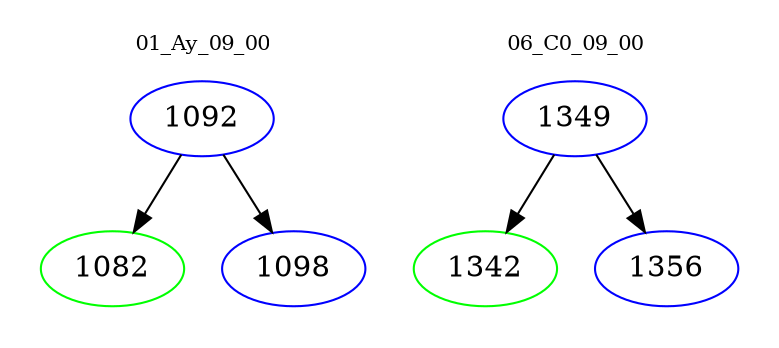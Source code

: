 digraph{
subgraph cluster_0 {
color = white
label = "01_Ay_09_00";
fontsize=10;
T0_1092 [label="1092", color="blue"]
T0_1092 -> T0_1082 [color="black"]
T0_1082 [label="1082", color="green"]
T0_1092 -> T0_1098 [color="black"]
T0_1098 [label="1098", color="blue"]
}
subgraph cluster_1 {
color = white
label = "06_C0_09_00";
fontsize=10;
T1_1349 [label="1349", color="blue"]
T1_1349 -> T1_1342 [color="black"]
T1_1342 [label="1342", color="green"]
T1_1349 -> T1_1356 [color="black"]
T1_1356 [label="1356", color="blue"]
}
}

